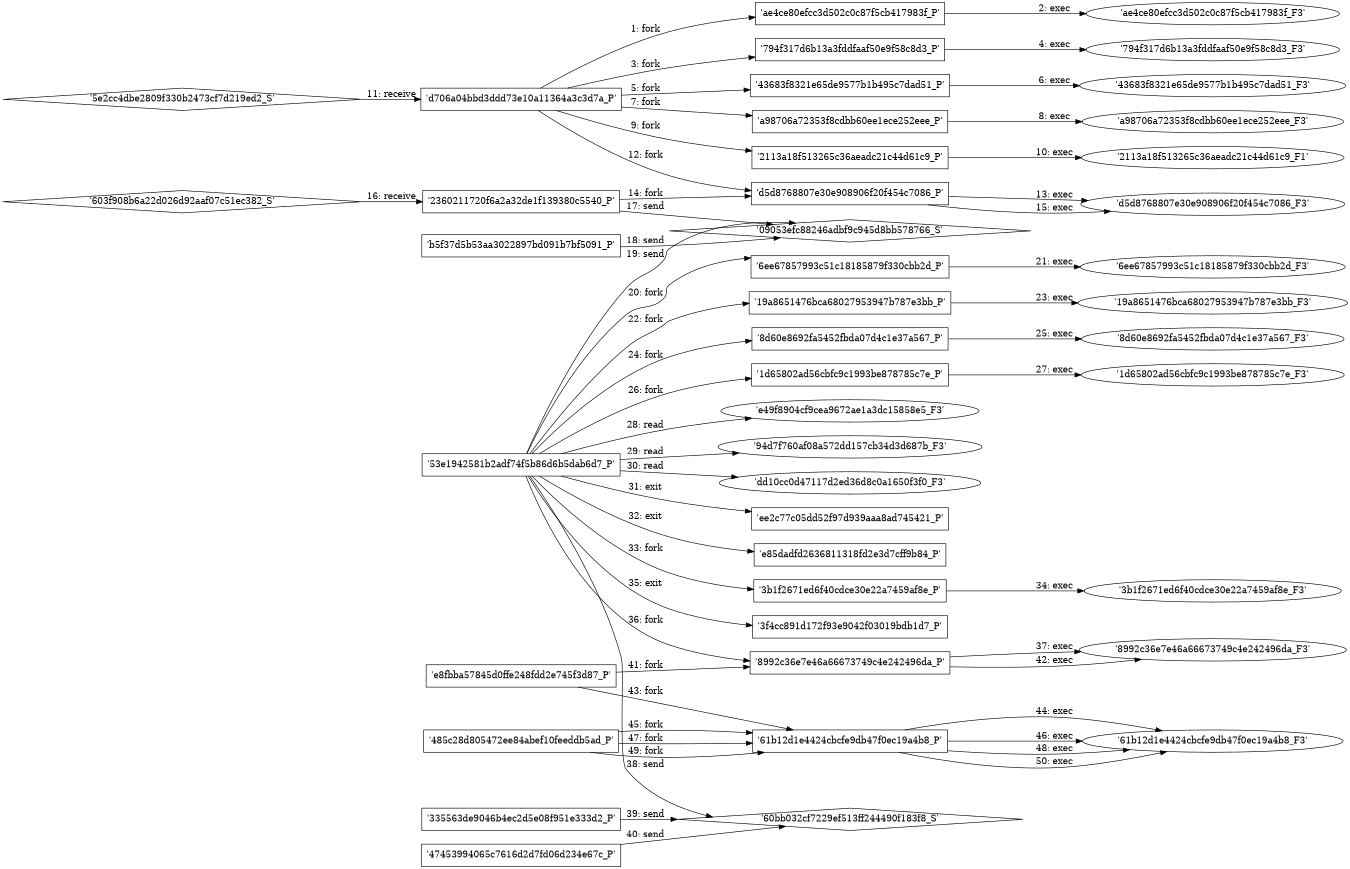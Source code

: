 digraph "D:\Learning\Paper\apt\基于CTI的攻击预警\Dataset\攻击图\ASGfromALLCTI\Vulnerability Spotlight A deep dive into macOS SMB server.dot" {
rankdir="LR"
size="9"
fixedsize="false"
splines="true"
nodesep=0.3
ranksep=0
fontsize=10
overlap="scalexy"
engine= "neato"
	"'d706a04bbd3ddd73e10a11364a3c3d7a_P'" [node_type=Process shape=box]
	"'ae4ce80efcc3d502c0c87f5cb417983f_P'" [node_type=Process shape=box]
	"'d706a04bbd3ddd73e10a11364a3c3d7a_P'" -> "'ae4ce80efcc3d502c0c87f5cb417983f_P'" [label="1: fork"]
	"'ae4ce80efcc3d502c0c87f5cb417983f_P'" [node_type=Process shape=box]
	"'ae4ce80efcc3d502c0c87f5cb417983f_F3'" [node_type=File shape=ellipse]
	"'ae4ce80efcc3d502c0c87f5cb417983f_P'" -> "'ae4ce80efcc3d502c0c87f5cb417983f_F3'" [label="2: exec"]
	"'d706a04bbd3ddd73e10a11364a3c3d7a_P'" [node_type=Process shape=box]
	"'794f317d6b13a3fddfaaf50e9f58c8d3_P'" [node_type=Process shape=box]
	"'d706a04bbd3ddd73e10a11364a3c3d7a_P'" -> "'794f317d6b13a3fddfaaf50e9f58c8d3_P'" [label="3: fork"]
	"'794f317d6b13a3fddfaaf50e9f58c8d3_P'" [node_type=Process shape=box]
	"'794f317d6b13a3fddfaaf50e9f58c8d3_F3'" [node_type=File shape=ellipse]
	"'794f317d6b13a3fddfaaf50e9f58c8d3_P'" -> "'794f317d6b13a3fddfaaf50e9f58c8d3_F3'" [label="4: exec"]
	"'d706a04bbd3ddd73e10a11364a3c3d7a_P'" [node_type=Process shape=box]
	"'43683f8321e65de9577b1b495c7dad51_P'" [node_type=Process shape=box]
	"'d706a04bbd3ddd73e10a11364a3c3d7a_P'" -> "'43683f8321e65de9577b1b495c7dad51_P'" [label="5: fork"]
	"'43683f8321e65de9577b1b495c7dad51_P'" [node_type=Process shape=box]
	"'43683f8321e65de9577b1b495c7dad51_F3'" [node_type=File shape=ellipse]
	"'43683f8321e65de9577b1b495c7dad51_P'" -> "'43683f8321e65de9577b1b495c7dad51_F3'" [label="6: exec"]
	"'d706a04bbd3ddd73e10a11364a3c3d7a_P'" [node_type=Process shape=box]
	"'a98706a72353f8cdbb60ee1ece252eee_P'" [node_type=Process shape=box]
	"'d706a04bbd3ddd73e10a11364a3c3d7a_P'" -> "'a98706a72353f8cdbb60ee1ece252eee_P'" [label="7: fork"]
	"'a98706a72353f8cdbb60ee1ece252eee_P'" [node_type=Process shape=box]
	"'a98706a72353f8cdbb60ee1ece252eee_F3'" [node_type=File shape=ellipse]
	"'a98706a72353f8cdbb60ee1ece252eee_P'" -> "'a98706a72353f8cdbb60ee1ece252eee_F3'" [label="8: exec"]
	"'d706a04bbd3ddd73e10a11364a3c3d7a_P'" [node_type=Process shape=box]
	"'2113a18f513265c36aeadc21c44d61c9_P'" [node_type=Process shape=box]
	"'d706a04bbd3ddd73e10a11364a3c3d7a_P'" -> "'2113a18f513265c36aeadc21c44d61c9_P'" [label="9: fork"]
	"'2113a18f513265c36aeadc21c44d61c9_P'" [node_type=Process shape=box]
	"'2113a18f513265c36aeadc21c44d61c9_F1'" [node_type=File shape=ellipse]
	"'2113a18f513265c36aeadc21c44d61c9_P'" -> "'2113a18f513265c36aeadc21c44d61c9_F1'" [label="10: exec"]
	"'d706a04bbd3ddd73e10a11364a3c3d7a_P'" [node_type=Process shape=box]
	"'5e2cc4dbe2809f330b2473cf7d219ed2_S'" [node_type=Socket shape=diamond]
	"'5e2cc4dbe2809f330b2473cf7d219ed2_S'" -> "'d706a04bbd3ddd73e10a11364a3c3d7a_P'" [label="11: receive"]
	"'d706a04bbd3ddd73e10a11364a3c3d7a_P'" [node_type=Process shape=box]
	"'d5d8768807e30e908906f20f454c7086_P'" [node_type=Process shape=box]
	"'d706a04bbd3ddd73e10a11364a3c3d7a_P'" -> "'d5d8768807e30e908906f20f454c7086_P'" [label="12: fork"]
	"'d5d8768807e30e908906f20f454c7086_P'" [node_type=Process shape=box]
	"'d5d8768807e30e908906f20f454c7086_F3'" [node_type=File shape=ellipse]
	"'d5d8768807e30e908906f20f454c7086_P'" -> "'d5d8768807e30e908906f20f454c7086_F3'" [label="13: exec"]
	"'2360211720f6a2a32de1f139380c5540_P'" [node_type=Process shape=box]
	"'d5d8768807e30e908906f20f454c7086_P'" [node_type=Process shape=box]
	"'2360211720f6a2a32de1f139380c5540_P'" -> "'d5d8768807e30e908906f20f454c7086_P'" [label="14: fork"]
	"'d5d8768807e30e908906f20f454c7086_P'" [node_type=Process shape=box]
	"'d5d8768807e30e908906f20f454c7086_F3'" [node_type=File shape=ellipse]
	"'d5d8768807e30e908906f20f454c7086_P'" -> "'d5d8768807e30e908906f20f454c7086_F3'" [label="15: exec"]
	"'2360211720f6a2a32de1f139380c5540_P'" [node_type=Process shape=box]
	"'603f908b6a22d026d92aaf07c51ec382_S'" [node_type=Socket shape=diamond]
	"'603f908b6a22d026d92aaf07c51ec382_S'" -> "'2360211720f6a2a32de1f139380c5540_P'" [label="16: receive"]
	"'09053efc88246adbf9c945d8bb578766_S'" [node_type=Socket shape=diamond]
	"'2360211720f6a2a32de1f139380c5540_P'" [node_type=Process shape=box]
	"'2360211720f6a2a32de1f139380c5540_P'" -> "'09053efc88246adbf9c945d8bb578766_S'" [label="17: send"]
	"'09053efc88246adbf9c945d8bb578766_S'" [node_type=Socket shape=diamond]
	"'b5f37d5b53aa3022897bd091b7bf5091_P'" [node_type=Process shape=box]
	"'b5f37d5b53aa3022897bd091b7bf5091_P'" -> "'09053efc88246adbf9c945d8bb578766_S'" [label="18: send"]
	"'09053efc88246adbf9c945d8bb578766_S'" [node_type=Socket shape=diamond]
	"'53e1942581b2adf74f5b86d6b5dab6d7_P'" [node_type=Process shape=box]
	"'53e1942581b2adf74f5b86d6b5dab6d7_P'" -> "'09053efc88246adbf9c945d8bb578766_S'" [label="19: send"]
	"'53e1942581b2adf74f5b86d6b5dab6d7_P'" [node_type=Process shape=box]
	"'6ee67857993c51c18185879f330cbb2d_P'" [node_type=Process shape=box]
	"'53e1942581b2adf74f5b86d6b5dab6d7_P'" -> "'6ee67857993c51c18185879f330cbb2d_P'" [label="20: fork"]
	"'6ee67857993c51c18185879f330cbb2d_P'" [node_type=Process shape=box]
	"'6ee67857993c51c18185879f330cbb2d_F3'" [node_type=File shape=ellipse]
	"'6ee67857993c51c18185879f330cbb2d_P'" -> "'6ee67857993c51c18185879f330cbb2d_F3'" [label="21: exec"]
	"'53e1942581b2adf74f5b86d6b5dab6d7_P'" [node_type=Process shape=box]
	"'19a8651476bca68027953947b787e3bb_P'" [node_type=Process shape=box]
	"'53e1942581b2adf74f5b86d6b5dab6d7_P'" -> "'19a8651476bca68027953947b787e3bb_P'" [label="22: fork"]
	"'19a8651476bca68027953947b787e3bb_P'" [node_type=Process shape=box]
	"'19a8651476bca68027953947b787e3bb_F3'" [node_type=File shape=ellipse]
	"'19a8651476bca68027953947b787e3bb_P'" -> "'19a8651476bca68027953947b787e3bb_F3'" [label="23: exec"]
	"'53e1942581b2adf74f5b86d6b5dab6d7_P'" [node_type=Process shape=box]
	"'8d60e8692fa5452fbda07d4c1e37a567_P'" [node_type=Process shape=box]
	"'53e1942581b2adf74f5b86d6b5dab6d7_P'" -> "'8d60e8692fa5452fbda07d4c1e37a567_P'" [label="24: fork"]
	"'8d60e8692fa5452fbda07d4c1e37a567_P'" [node_type=Process shape=box]
	"'8d60e8692fa5452fbda07d4c1e37a567_F3'" [node_type=File shape=ellipse]
	"'8d60e8692fa5452fbda07d4c1e37a567_P'" -> "'8d60e8692fa5452fbda07d4c1e37a567_F3'" [label="25: exec"]
	"'53e1942581b2adf74f5b86d6b5dab6d7_P'" [node_type=Process shape=box]
	"'1d65802ad56cbfc9c1993be878785c7e_P'" [node_type=Process shape=box]
	"'53e1942581b2adf74f5b86d6b5dab6d7_P'" -> "'1d65802ad56cbfc9c1993be878785c7e_P'" [label="26: fork"]
	"'1d65802ad56cbfc9c1993be878785c7e_P'" [node_type=Process shape=box]
	"'1d65802ad56cbfc9c1993be878785c7e_F3'" [node_type=File shape=ellipse]
	"'1d65802ad56cbfc9c1993be878785c7e_P'" -> "'1d65802ad56cbfc9c1993be878785c7e_F3'" [label="27: exec"]
	"'e49f8904cf9cea9672ae1a3dc15858e5_F3'" [node_type=file shape=ellipse]
	"'53e1942581b2adf74f5b86d6b5dab6d7_P'" [node_type=Process shape=box]
	"'53e1942581b2adf74f5b86d6b5dab6d7_P'" -> "'e49f8904cf9cea9672ae1a3dc15858e5_F3'" [label="28: read"]
	"'94d7f760af08a572dd157cb34d3d687b_F3'" [node_type=file shape=ellipse]
	"'53e1942581b2adf74f5b86d6b5dab6d7_P'" [node_type=Process shape=box]
	"'53e1942581b2adf74f5b86d6b5dab6d7_P'" -> "'94d7f760af08a572dd157cb34d3d687b_F3'" [label="29: read"]
	"'dd10cc0d47117d2ed36d8c0a1650f3f0_F3'" [node_type=file shape=ellipse]
	"'53e1942581b2adf74f5b86d6b5dab6d7_P'" [node_type=Process shape=box]
	"'53e1942581b2adf74f5b86d6b5dab6d7_P'" -> "'dd10cc0d47117d2ed36d8c0a1650f3f0_F3'" [label="30: read"]
	"'53e1942581b2adf74f5b86d6b5dab6d7_P'" [node_type=Process shape=box]
	"'ee2c77c05dd52f97d939aaa8ad745421_P'" [node_type=Process shape=box]
	"'53e1942581b2adf74f5b86d6b5dab6d7_P'" -> "'ee2c77c05dd52f97d939aaa8ad745421_P'" [label="31: exit"]
	"'53e1942581b2adf74f5b86d6b5dab6d7_P'" [node_type=Process shape=box]
	"'e85dadfd2636811318fd2e3d7cff9b84_P'" [node_type=Process shape=box]
	"'53e1942581b2adf74f5b86d6b5dab6d7_P'" -> "'e85dadfd2636811318fd2e3d7cff9b84_P'" [label="32: exit"]
	"'53e1942581b2adf74f5b86d6b5dab6d7_P'" [node_type=Process shape=box]
	"'3b1f2671ed6f40cdce30e22a7459af8e_P'" [node_type=Process shape=box]
	"'53e1942581b2adf74f5b86d6b5dab6d7_P'" -> "'3b1f2671ed6f40cdce30e22a7459af8e_P'" [label="33: fork"]
	"'3b1f2671ed6f40cdce30e22a7459af8e_P'" [node_type=Process shape=box]
	"'3b1f2671ed6f40cdce30e22a7459af8e_F3'" [node_type=File shape=ellipse]
	"'3b1f2671ed6f40cdce30e22a7459af8e_P'" -> "'3b1f2671ed6f40cdce30e22a7459af8e_F3'" [label="34: exec"]
	"'53e1942581b2adf74f5b86d6b5dab6d7_P'" [node_type=Process shape=box]
	"'3f4cc891d172f93e9042f03019bdb1d7_P'" [node_type=Process shape=box]
	"'53e1942581b2adf74f5b86d6b5dab6d7_P'" -> "'3f4cc891d172f93e9042f03019bdb1d7_P'" [label="35: exit"]
	"'53e1942581b2adf74f5b86d6b5dab6d7_P'" [node_type=Process shape=box]
	"'8992c36e7e46a66673749c4e242496da_P'" [node_type=Process shape=box]
	"'53e1942581b2adf74f5b86d6b5dab6d7_P'" -> "'8992c36e7e46a66673749c4e242496da_P'" [label="36: fork"]
	"'8992c36e7e46a66673749c4e242496da_P'" [node_type=Process shape=box]
	"'8992c36e7e46a66673749c4e242496da_F3'" [node_type=File shape=ellipse]
	"'8992c36e7e46a66673749c4e242496da_P'" -> "'8992c36e7e46a66673749c4e242496da_F3'" [label="37: exec"]
	"'60bb032cf7229ef513ff244490f183f8_S'" [node_type=Socket shape=diamond]
	"'53e1942581b2adf74f5b86d6b5dab6d7_P'" [node_type=Process shape=box]
	"'53e1942581b2adf74f5b86d6b5dab6d7_P'" -> "'60bb032cf7229ef513ff244490f183f8_S'" [label="38: send"]
	"'60bb032cf7229ef513ff244490f183f8_S'" [node_type=Socket shape=diamond]
	"'335563de9046b4ec2d5e08f951e333d2_P'" [node_type=Process shape=box]
	"'335563de9046b4ec2d5e08f951e333d2_P'" -> "'60bb032cf7229ef513ff244490f183f8_S'" [label="39: send"]
	"'60bb032cf7229ef513ff244490f183f8_S'" [node_type=Socket shape=diamond]
	"'47453994065c7616d2d7fd06d234e67c_P'" [node_type=Process shape=box]
	"'47453994065c7616d2d7fd06d234e67c_P'" -> "'60bb032cf7229ef513ff244490f183f8_S'" [label="40: send"]
	"'e8fbba57845d0ffe248fdd2e745f3d87_P'" [node_type=Process shape=box]
	"'8992c36e7e46a66673749c4e242496da_P'" [node_type=Process shape=box]
	"'e8fbba57845d0ffe248fdd2e745f3d87_P'" -> "'8992c36e7e46a66673749c4e242496da_P'" [label="41: fork"]
	"'8992c36e7e46a66673749c4e242496da_P'" [node_type=Process shape=box]
	"'8992c36e7e46a66673749c4e242496da_F3'" [node_type=File shape=ellipse]
	"'8992c36e7e46a66673749c4e242496da_P'" -> "'8992c36e7e46a66673749c4e242496da_F3'" [label="42: exec"]
	"'e8fbba57845d0ffe248fdd2e745f3d87_P'" [node_type=Process shape=box]
	"'61b12d1e4424cbcfe9db47f0ec19a4b8_P'" [node_type=Process shape=box]
	"'e8fbba57845d0ffe248fdd2e745f3d87_P'" -> "'61b12d1e4424cbcfe9db47f0ec19a4b8_P'" [label="43: fork"]
	"'61b12d1e4424cbcfe9db47f0ec19a4b8_P'" [node_type=Process shape=box]
	"'61b12d1e4424cbcfe9db47f0ec19a4b8_F3'" [node_type=File shape=ellipse]
	"'61b12d1e4424cbcfe9db47f0ec19a4b8_P'" -> "'61b12d1e4424cbcfe9db47f0ec19a4b8_F3'" [label="44: exec"]
	"'485c28d805472ee84abef10feeddb5ad_P'" [node_type=Process shape=box]
	"'61b12d1e4424cbcfe9db47f0ec19a4b8_P'" [node_type=Process shape=box]
	"'485c28d805472ee84abef10feeddb5ad_P'" -> "'61b12d1e4424cbcfe9db47f0ec19a4b8_P'" [label="45: fork"]
	"'61b12d1e4424cbcfe9db47f0ec19a4b8_P'" [node_type=Process shape=box]
	"'61b12d1e4424cbcfe9db47f0ec19a4b8_F3'" [node_type=File shape=ellipse]
	"'61b12d1e4424cbcfe9db47f0ec19a4b8_P'" -> "'61b12d1e4424cbcfe9db47f0ec19a4b8_F3'" [label="46: exec"]
	"'485c28d805472ee84abef10feeddb5ad_P'" [node_type=Process shape=box]
	"'61b12d1e4424cbcfe9db47f0ec19a4b8_P'" [node_type=Process shape=box]
	"'485c28d805472ee84abef10feeddb5ad_P'" -> "'61b12d1e4424cbcfe9db47f0ec19a4b8_P'" [label="47: fork"]
	"'61b12d1e4424cbcfe9db47f0ec19a4b8_P'" [node_type=Process shape=box]
	"'61b12d1e4424cbcfe9db47f0ec19a4b8_F3'" [node_type=File shape=ellipse]
	"'61b12d1e4424cbcfe9db47f0ec19a4b8_P'" -> "'61b12d1e4424cbcfe9db47f0ec19a4b8_F3'" [label="48: exec"]
	"'485c28d805472ee84abef10feeddb5ad_P'" [node_type=Process shape=box]
	"'61b12d1e4424cbcfe9db47f0ec19a4b8_P'" [node_type=Process shape=box]
	"'485c28d805472ee84abef10feeddb5ad_P'" -> "'61b12d1e4424cbcfe9db47f0ec19a4b8_P'" [label="49: fork"]
	"'61b12d1e4424cbcfe9db47f0ec19a4b8_P'" [node_type=Process shape=box]
	"'61b12d1e4424cbcfe9db47f0ec19a4b8_F3'" [node_type=File shape=ellipse]
	"'61b12d1e4424cbcfe9db47f0ec19a4b8_P'" -> "'61b12d1e4424cbcfe9db47f0ec19a4b8_F3'" [label="50: exec"]
}
